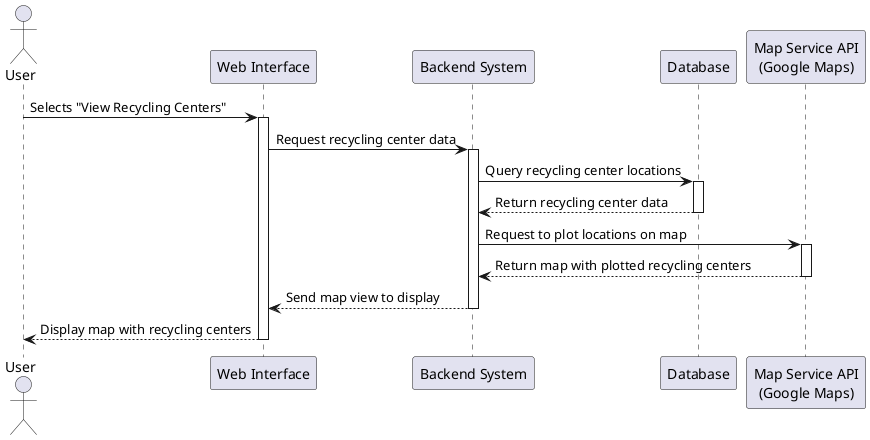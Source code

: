 @startuml
actor User
participant "Web Interface" as Web
participant "Backend System" as Backend
participant "Database" as DB
participant "Map Service API\n(Google Maps)" as MapAPI

User -> Web : Selects "View Recycling Centers"
activate Web
Web -> Backend : Request recycling center data
activate Backend

Backend -> DB : Query recycling center locations
activate DB
DB --> Backend : Return recycling center data
deactivate DB

Backend -> MapAPI : Request to plot locations on map
activate MapAPI
MapAPI --> Backend : Return map with plotted recycling centers
deactivate MapAPI

Backend --> Web : Send map view to display
deactivate Backend
Web --> User : Display map with recycling centers
deactivate Web

@enduml